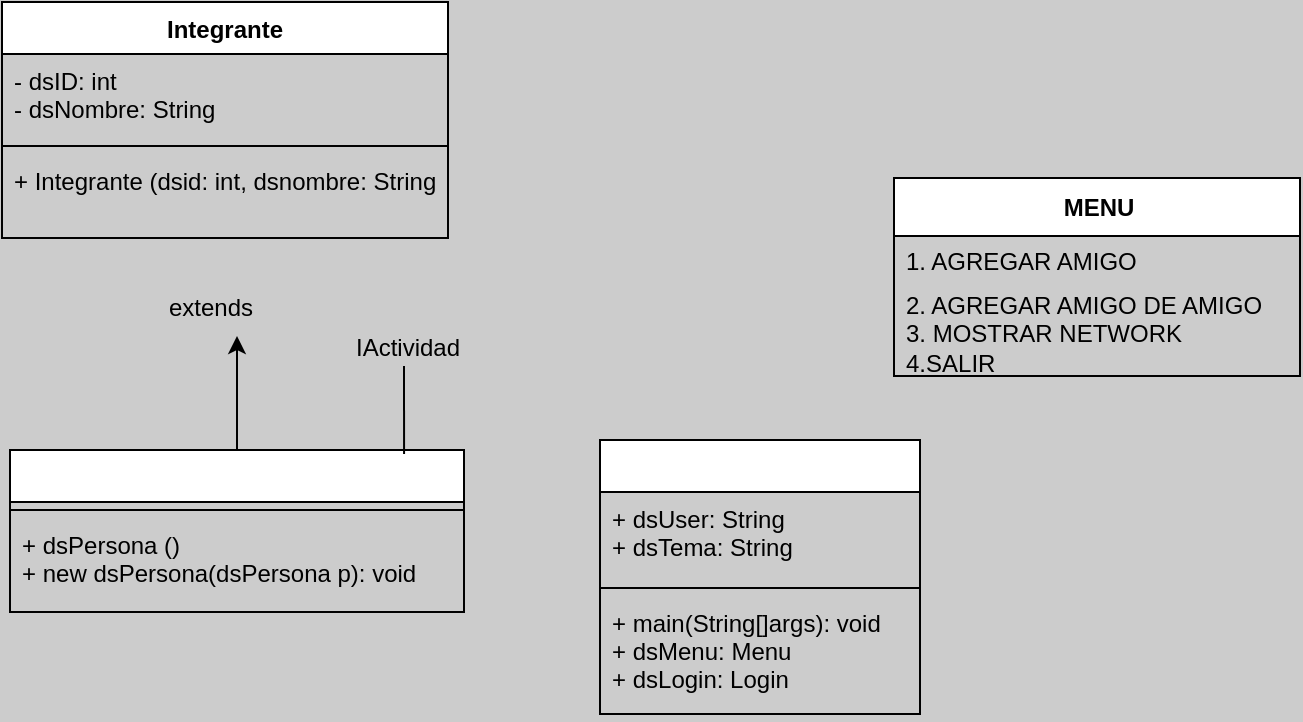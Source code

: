 <mxfile>
    <diagram id="fhM4qX6ck_5DJs_3s6v-" name="DiagramaUML">
        <mxGraphModel dx="650" dy="285" grid="0" gridSize="10" guides="1" tooltips="1" connect="1" arrows="1" fold="1" page="1" pageScale="1" pageWidth="827" pageHeight="1169" background="#CCCCCC" math="0" shadow="0">
            <root>
                <mxCell id="0"/>
                <mxCell id="1" parent="0"/>
                <mxCell id="5" value="Integrante" style="swimlane;fontStyle=1;align=center;verticalAlign=top;childLayout=stackLayout;horizontal=1;startSize=26;horizontalStack=0;resizeParent=1;resizeParentMax=0;resizeLast=0;collapsible=1;marginBottom=0;" parent="1" vertex="1">
                    <mxGeometry x="159" y="46" width="223" height="118" as="geometry"/>
                </mxCell>
                <mxCell id="6" value="- dsID: int&#10;- dsNombre: String" style="text;strokeColor=none;fillColor=none;align=left;verticalAlign=top;spacingLeft=4;spacingRight=4;overflow=hidden;rotatable=0;points=[[0,0.5],[1,0.5]];portConstraint=eastwest;fontColor=#000000;" parent="5" vertex="1">
                    <mxGeometry y="26" width="223" height="42" as="geometry"/>
                </mxCell>
                <mxCell id="7" value="" style="line;strokeWidth=1;fillColor=none;align=left;verticalAlign=middle;spacingTop=-1;spacingLeft=3;spacingRight=3;rotatable=0;labelPosition=right;points=[];portConstraint=eastwest;" parent="5" vertex="1">
                    <mxGeometry y="68" width="223" height="8" as="geometry"/>
                </mxCell>
                <mxCell id="8" value="+ Integrante (dsid: int, dsnombre: String  )" style="text;strokeColor=none;fillColor=none;align=left;verticalAlign=top;spacingLeft=4;spacingRight=4;overflow=hidden;rotatable=0;points=[[0,0.5],[1,0.5]];portConstraint=eastwest;fontColor=#000000;" parent="5" vertex="1">
                    <mxGeometry y="76" width="223" height="42" as="geometry"/>
                </mxCell>
                <mxCell id="9" value="Persona" style="swimlane;fontStyle=1;align=center;verticalAlign=top;childLayout=stackLayout;horizontal=1;startSize=26;horizontalStack=0;resizeParent=1;resizeParentMax=0;resizeLast=0;collapsible=1;marginBottom=0;fontColor=#FFFFFF;" parent="1" vertex="1">
                    <mxGeometry x="163" y="270" width="227" height="81" as="geometry"/>
                </mxCell>
                <mxCell id="11" value="" style="line;strokeWidth=1;fillColor=none;align=left;verticalAlign=middle;spacingTop=-1;spacingLeft=3;spacingRight=3;rotatable=0;labelPosition=right;points=[];portConstraint=eastwest;fontColor=#000000;" parent="9" vertex="1">
                    <mxGeometry y="26" width="227" height="8" as="geometry"/>
                </mxCell>
                <mxCell id="12" value="+ dsPersona ()&#10;+ new dsPersona(dsPersona p): void" style="text;strokeColor=none;fillColor=none;align=left;verticalAlign=top;spacingLeft=4;spacingRight=4;overflow=hidden;rotatable=0;points=[[0,0.5],[1,0.5]];portConstraint=eastwest;fontColor=#000000;" parent="9" vertex="1">
                    <mxGeometry y="34" width="227" height="47" as="geometry"/>
                </mxCell>
                <mxCell id="13" value="App" style="swimlane;fontStyle=1;align=center;verticalAlign=top;childLayout=stackLayout;horizontal=1;startSize=26;horizontalStack=0;resizeParent=1;resizeParentMax=0;resizeLast=0;collapsible=1;marginBottom=0;fontColor=#FFFFFF;" vertex="1" parent="1">
                    <mxGeometry x="458" y="265" width="160" height="137" as="geometry"/>
                </mxCell>
                <mxCell id="14" value="+ dsUser: String&#10;+ dsTema: String" style="text;strokeColor=none;fillColor=none;align=left;verticalAlign=top;spacingLeft=4;spacingRight=4;overflow=hidden;rotatable=0;points=[[0,0.5],[1,0.5]];portConstraint=eastwest;fontColor=#000000;" vertex="1" parent="13">
                    <mxGeometry y="26" width="160" height="44" as="geometry"/>
                </mxCell>
                <mxCell id="15" value="" style="line;strokeWidth=1;fillColor=none;align=left;verticalAlign=middle;spacingTop=-1;spacingLeft=3;spacingRight=3;rotatable=0;labelPosition=right;points=[];portConstraint=eastwest;fontColor=#FFFFFF;" vertex="1" parent="13">
                    <mxGeometry y="70" width="160" height="8" as="geometry"/>
                </mxCell>
                <mxCell id="16" value="+ main(String[]args): void &#10;+ dsMenu: Menu&#10;+ dsLogin: Login" style="text;strokeColor=none;fillColor=none;align=left;verticalAlign=top;spacingLeft=4;spacingRight=4;overflow=hidden;rotatable=0;points=[[0,0.5],[1,0.5]];portConstraint=eastwest;fontColor=#000000;" vertex="1" parent="13">
                    <mxGeometry y="78" width="160" height="59" as="geometry"/>
                </mxCell>
                <mxCell id="17" value="MENU" style="swimlane;fontStyle=1;align=center;verticalAlign=middle;childLayout=stackLayout;horizontal=1;startSize=29;horizontalStack=0;resizeParent=1;resizeParentMax=0;resizeLast=0;collapsible=0;marginBottom=0;html=1;fontColor=#000000;" vertex="1" parent="1">
                    <mxGeometry x="605" y="134" width="203" height="99" as="geometry"/>
                </mxCell>
                <mxCell id="18" value="1. AGREGAR AMIGO" style="text;html=1;strokeColor=none;fillColor=none;align=left;verticalAlign=middle;spacingLeft=4;spacingRight=4;overflow=hidden;rotatable=0;points=[[0,0.5],[1,0.5]];portConstraint=eastwest;fontColor=#000000;" vertex="1" parent="17">
                    <mxGeometry y="29" width="203" height="25" as="geometry"/>
                </mxCell>
                <mxCell id="19" value="2. AGREGAR AMIGO DE AMIGO&lt;br&gt;3. MOSTRAR NETWORK&lt;br&gt;4.SALIR" style="text;html=1;strokeColor=none;fillColor=none;align=left;verticalAlign=middle;spacingLeft=4;spacingRight=4;overflow=hidden;rotatable=0;points=[[0,0.5],[1,0.5]];portConstraint=eastwest;fontColor=#000000;" vertex="1" parent="17">
                    <mxGeometry y="54" width="203" height="45" as="geometry"/>
                </mxCell>
                <mxCell id="21" value="" style="endArrow=classic;html=1;fontColor=#000000;exitX=0.5;exitY=0;exitDx=0;exitDy=0;" edge="1" parent="1" source="9" target="22">
                    <mxGeometry width="50" height="50" relative="1" as="geometry">
                        <mxPoint x="303" y="301" as="sourcePoint"/>
                        <mxPoint x="277" y="191" as="targetPoint"/>
                    </mxGeometry>
                </mxCell>
                <mxCell id="22" value="extends" style="text;strokeColor=none;fillColor=none;align=left;verticalAlign=middle;spacingLeft=4;spacingRight=4;overflow=hidden;points=[[0,0.5],[1,0.5]];portConstraint=eastwest;rotatable=0;fontColor=#000000;" vertex="1" parent="1">
                    <mxGeometry x="236.5" y="183" width="80" height="30" as="geometry"/>
                </mxCell>
                <mxCell id="23" value="" style="endArrow=none;html=1;fontColor=#000000;exitX=0.868;exitY=0.025;exitDx=0;exitDy=0;exitPerimeter=0;" edge="1" parent="1" source="9">
                    <mxGeometry width="50" height="50" relative="1" as="geometry">
                        <mxPoint x="303" y="301" as="sourcePoint"/>
                        <mxPoint x="360" y="228" as="targetPoint"/>
                    </mxGeometry>
                </mxCell>
                <mxCell id="24" value="IActividad" style="text;strokeColor=none;fillColor=none;align=left;verticalAlign=middle;spacingLeft=4;spacingRight=4;overflow=hidden;points=[[0,0.5],[1,0.5]];portConstraint=eastwest;rotatable=0;fontColor=#000000;" vertex="1" parent="1">
                    <mxGeometry x="330" y="203" width="80" height="30" as="geometry"/>
                </mxCell>
            </root>
        </mxGraphModel>
    </diagram>
</mxfile>